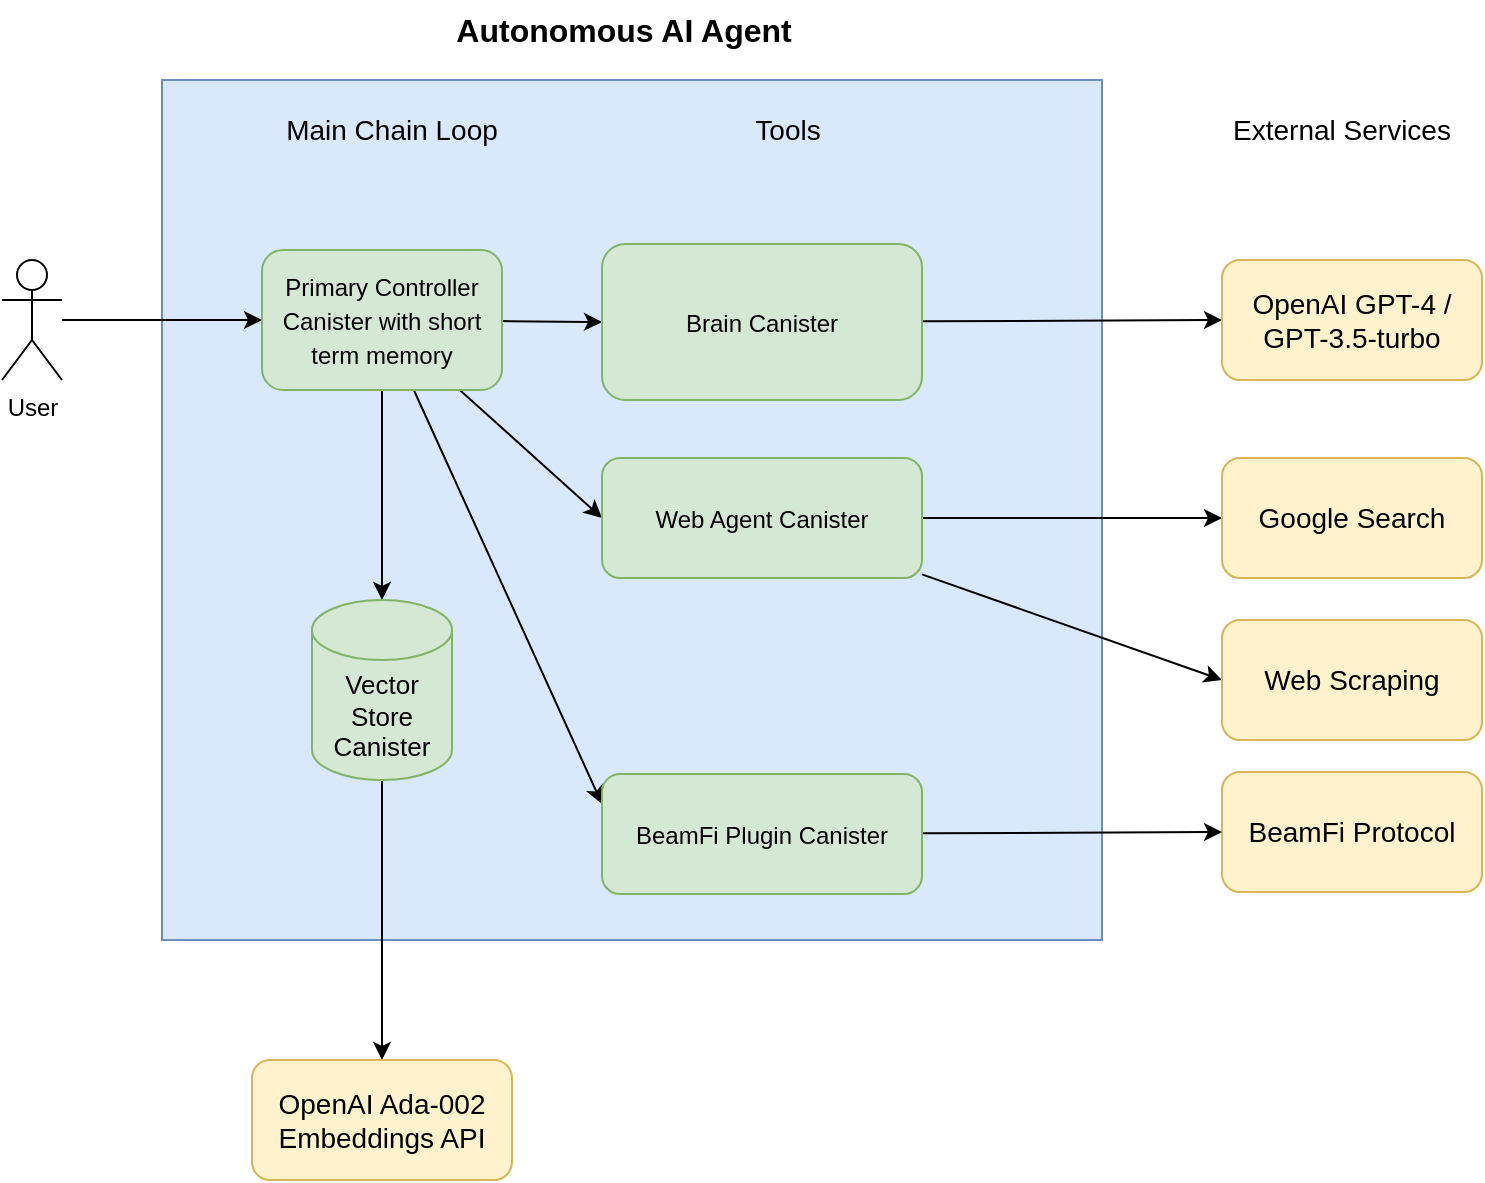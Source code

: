 <mxfile>
    <diagram id="0DwaLfd6QXtH9ad1SKzq" name="Page-1">
        <mxGraphModel dx="876" dy="586" grid="1" gridSize="10" guides="1" tooltips="1" connect="1" arrows="1" fold="1" page="1" pageScale="1" pageWidth="827" pageHeight="1169" math="0" shadow="0">
            <root>
                <mxCell id="0"/>
                <mxCell id="1" parent="0"/>
                <mxCell id="4" value="" style="rounded=0;whiteSpace=wrap;html=1;fillColor=#dae8fc;strokeColor=#6c8ebf;" parent="1" vertex="1">
                    <mxGeometry x="110" y="50" width="470" height="430" as="geometry"/>
                </mxCell>
                <mxCell id="10" style="edgeStyle=none;html=1;entryX=0;entryY=0.5;entryDx=0;entryDy=0;fontSize=14;" parent="1" source="2" target="8" edge="1">
                    <mxGeometry relative="1" as="geometry"/>
                </mxCell>
                <mxCell id="2" value="User" style="shape=umlActor;verticalLabelPosition=bottom;verticalAlign=top;html=1;outlineConnect=0;" parent="1" vertex="1">
                    <mxGeometry x="30" y="140" width="30" height="60" as="geometry"/>
                </mxCell>
                <mxCell id="6" value="&lt;b style=&quot;font-size: 16px;&quot;&gt;Autonomous AI Agent&lt;/b&gt;" style="text;html=1;strokeColor=none;fillColor=none;align=center;verticalAlign=middle;whiteSpace=wrap;rounded=0;fontSize=16;" parent="1" vertex="1">
                    <mxGeometry x="255" y="10" width="172" height="30" as="geometry"/>
                </mxCell>
                <mxCell id="14" style="edgeStyle=none;html=1;entryX=0;entryY=0.5;entryDx=0;entryDy=0;fontSize=14;" parent="1" source="8" target="9" edge="1">
                    <mxGeometry relative="1" as="geometry"/>
                </mxCell>
                <mxCell id="18" style="edgeStyle=none;html=1;entryX=0;entryY=0.5;entryDx=0;entryDy=0;fontSize=14;" parent="1" source="8" target="15" edge="1">
                    <mxGeometry relative="1" as="geometry"/>
                </mxCell>
                <mxCell id="22" style="edgeStyle=none;html=1;entryX=0;entryY=0.25;entryDx=0;entryDy=0;fontSize=14;" parent="1" source="8" target="20" edge="1">
                    <mxGeometry relative="1" as="geometry"/>
                </mxCell>
                <mxCell id="27" style="edgeStyle=none;html=1;fontSize=14;" parent="1" source="8" target="26" edge="1">
                    <mxGeometry relative="1" as="geometry"/>
                </mxCell>
                <mxCell id="8" value="&lt;span style=&quot;font-size: 12px;&quot;&gt;Primary Controller Canister with short term memory&lt;/span&gt;" style="rounded=1;whiteSpace=wrap;html=1;fontSize=14;fillColor=#d5e8d4;strokeColor=#82b366;" parent="1" vertex="1">
                    <mxGeometry x="160" y="135" width="120" height="70" as="geometry"/>
                </mxCell>
                <mxCell id="12" style="edgeStyle=none;html=1;entryX=0;entryY=0.5;entryDx=0;entryDy=0;fontSize=14;" parent="1" source="9" target="11" edge="1">
                    <mxGeometry relative="1" as="geometry"/>
                </mxCell>
                <mxCell id="9" value="&lt;span style=&quot;font-size: 12px;&quot;&gt;Brain Canister&lt;/span&gt;" style="rounded=1;whiteSpace=wrap;html=1;fontSize=14;fillColor=#d5e8d4;strokeColor=#82b366;spacingLeft=2;spacingRight=2;" parent="1" vertex="1">
                    <mxGeometry x="330" y="132" width="160" height="78" as="geometry"/>
                </mxCell>
                <mxCell id="11" value="OpenAI GPT-4 / GPT-3.5-turbo" style="rounded=1;whiteSpace=wrap;html=1;fontSize=14;fillColor=#fff2cc;strokeColor=#d6b656;" parent="1" vertex="1">
                    <mxGeometry x="640" y="140" width="130" height="60" as="geometry"/>
                </mxCell>
                <mxCell id="17" style="edgeStyle=none;html=1;entryX=0;entryY=0.5;entryDx=0;entryDy=0;fontSize=14;" parent="1" source="15" target="16" edge="1">
                    <mxGeometry relative="1" as="geometry"/>
                </mxCell>
                <mxCell id="29" style="edgeStyle=none;html=1;entryX=0;entryY=0.5;entryDx=0;entryDy=0;" parent="1" source="15" target="28" edge="1">
                    <mxGeometry relative="1" as="geometry"/>
                </mxCell>
                <mxCell id="15" value="&lt;span style=&quot;font-size: 12px;&quot;&gt;Web Agent Canister&lt;/span&gt;" style="rounded=1;whiteSpace=wrap;html=1;fontSize=14;fillColor=#d5e8d4;strokeColor=#82b366;" parent="1" vertex="1">
                    <mxGeometry x="330" y="239" width="160" height="60" as="geometry"/>
                </mxCell>
                <mxCell id="16" value="Google Search" style="rounded=1;whiteSpace=wrap;html=1;fontSize=14;fillColor=#fff2cc;strokeColor=#d6b656;" parent="1" vertex="1">
                    <mxGeometry x="640" y="239" width="130" height="60" as="geometry"/>
                </mxCell>
                <mxCell id="19" value="&lt;span style=&quot;font-size: 14px;&quot;&gt;BeamFi Protocol&lt;/span&gt;" style="rounded=1;whiteSpace=wrap;html=1;fontSize=14;fillColor=#fff2cc;strokeColor=#d6b656;" parent="1" vertex="1">
                    <mxGeometry x="640" y="396" width="130" height="60" as="geometry"/>
                </mxCell>
                <mxCell id="21" style="edgeStyle=none;html=1;entryX=0;entryY=0.5;entryDx=0;entryDy=0;fontSize=14;" parent="1" source="20" target="19" edge="1">
                    <mxGeometry relative="1" as="geometry"/>
                </mxCell>
                <mxCell id="20" value="&lt;span style=&quot;font-size: 12px;&quot;&gt;BeamFi Plugin Canister&lt;/span&gt;" style="rounded=1;whiteSpace=wrap;html=1;fontSize=14;fillColor=#d5e8d4;strokeColor=#82b366;" parent="1" vertex="1">
                    <mxGeometry x="330" y="397" width="160" height="60" as="geometry"/>
                </mxCell>
                <mxCell id="23" value="Tools" style="text;html=1;strokeColor=none;fillColor=none;align=center;verticalAlign=middle;whiteSpace=wrap;rounded=0;fontSize=14;" parent="1" vertex="1">
                    <mxGeometry x="392.5" y="60" width="60" height="30" as="geometry"/>
                </mxCell>
                <mxCell id="24" value="Main Chain Loop" style="text;html=1;strokeColor=none;fillColor=none;align=center;verticalAlign=middle;whiteSpace=wrap;rounded=0;fontSize=14;" parent="1" vertex="1">
                    <mxGeometry x="170" y="60" width="110" height="30" as="geometry"/>
                </mxCell>
                <mxCell id="25" value="External Services" style="text;html=1;strokeColor=none;fillColor=none;align=center;verticalAlign=middle;whiteSpace=wrap;rounded=0;fontSize=14;" parent="1" vertex="1">
                    <mxGeometry x="640" y="60" width="120" height="30" as="geometry"/>
                </mxCell>
                <mxCell id="30" style="edgeStyle=none;html=1;entryX=0.5;entryY=0;entryDx=0;entryDy=0;" edge="1" parent="1" source="26" target="31">
                    <mxGeometry relative="1" as="geometry">
                        <mxPoint x="220" y="530" as="targetPoint"/>
                    </mxGeometry>
                </mxCell>
                <mxCell id="26" value="Vector Store Canister" style="shape=cylinder3;whiteSpace=wrap;html=1;boundedLbl=1;backgroundOutline=1;size=15;fontSize=13;fillColor=#d5e8d4;strokeColor=#82b366;" parent="1" vertex="1">
                    <mxGeometry x="185" y="310" width="70" height="90" as="geometry"/>
                </mxCell>
                <mxCell id="28" value="Web Scraping" style="rounded=1;whiteSpace=wrap;html=1;fontSize=14;fillColor=#fff2cc;strokeColor=#d6b656;" parent="1" vertex="1">
                    <mxGeometry x="640" y="320" width="130" height="60" as="geometry"/>
                </mxCell>
                <mxCell id="31" value="OpenAI Ada-002 Embeddings API" style="rounded=1;whiteSpace=wrap;html=1;fontSize=14;fillColor=#fff2cc;strokeColor=#d6b656;" vertex="1" parent="1">
                    <mxGeometry x="155" y="540" width="130" height="60" as="geometry"/>
                </mxCell>
            </root>
        </mxGraphModel>
    </diagram>
</mxfile>